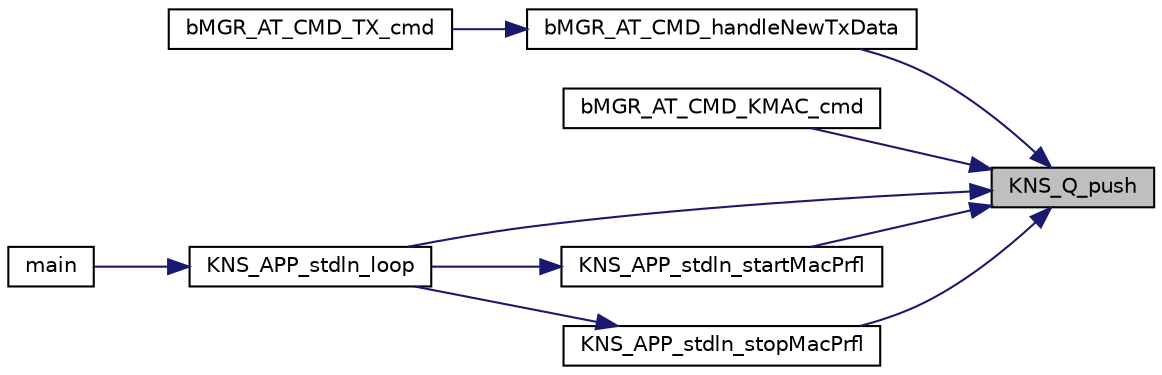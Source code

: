 digraph "KNS_Q_push"
{
 // INTERACTIVE_SVG=YES
 // LATEX_PDF_SIZE
  edge [fontname="Helvetica",fontsize="10",labelfontname="Helvetica",labelfontsize="10"];
  node [fontname="Helvetica",fontsize="10",shape=record];
  rankdir="RL";
  Node1 [label="KNS_Q_push",height=0.2,width=0.4,color="black", fillcolor="grey75", style="filled", fontcolor="black",tooltip="This function is used to push an element into a queue."];
  Node1 -> Node2 [dir="back",color="midnightblue",fontsize="10",style="solid",fontname="Helvetica"];
  Node2 [label="bMGR_AT_CMD_handleNewTxData",height=0.2,width=0.4,color="black", fillcolor="white", style="filled",URL="$d0/d0f/group___m_g_r___a_t___c_m_d.html#gaaa9bdf10c9ac69ef778eea22f8225343",tooltip="Handle new TX data, this is the core function of AT+TX cmd."];
  Node2 -> Node3 [dir="back",color="midnightblue",fontsize="10",style="solid",fontname="Helvetica"];
  Node3 [label="bMGR_AT_CMD_TX_cmd",height=0.2,width=0.4,color="black", fillcolor="white", style="filled",URL="$d0/d0f/group___m_g_r___a_t___c_m_d.html#ga0a4332fc4f8bad99c421588fe542a2bd",tooltip="Process AT command \"AT+TX\" send user data."];
  Node1 -> Node4 [dir="back",color="midnightblue",fontsize="10",style="solid",fontname="Helvetica"];
  Node4 [label="bMGR_AT_CMD_KMAC_cmd",height=0.2,width=0.4,color="black", fillcolor="white", style="filled",URL="$d0/d0f/group___m_g_r___a_t___c_m_d.html#gacc6b6479b50b0c5aed24b2e62448bde0",tooltip="Process AT command \"AT+KMAC\" get/set the Kineis MAC profile."];
  Node1 -> Node5 [dir="back",color="midnightblue",fontsize="10",style="solid",fontname="Helvetica"];
  Node5 [label="KNS_APP_stdln_loop",height=0.2,width=0.4,color="black", fillcolor="white", style="filled",URL="$dd/d41/group___k_n_s___a_p_p.html#ga7dcd894e8e120e17325f7801d136d938",tooltip="This fct is a very basic standalone application."];
  Node5 -> Node6 [dir="back",color="midnightblue",fontsize="10",style="solid",fontname="Helvetica"];
  Node6 [label="main",height=0.2,width=0.4,color="black", fillcolor="white", style="filled",URL="$d0/d29/main_8c.html#a840291bc02cba5474a4cb46a9b9566fe",tooltip="The application entry point."];
  Node1 -> Node7 [dir="back",color="midnightblue",fontsize="10",style="solid",fontname="Helvetica"];
  Node7 [label="KNS_APP_stdln_startMacPrfl",height=0.2,width=0.4,color="black", fillcolor="white", style="filled",URL="$dd/d41/group___k_n_s___a_p_p.html#ga43590921208185253a9503500d5d70d1",tooltip="Start MAC profile for the standalone application."];
  Node7 -> Node5 [dir="back",color="midnightblue",fontsize="10",style="solid",fontname="Helvetica"];
  Node1 -> Node8 [dir="back",color="midnightblue",fontsize="10",style="solid",fontname="Helvetica"];
  Node8 [label="KNS_APP_stdln_stopMacPrfl",height=0.2,width=0.4,color="black", fillcolor="white", style="filled",URL="$dd/d41/group___k_n_s___a_p_p.html#ga4bb02cc43d1bdbd739a38f4ddea0e82b",tooltip="Stop MAC profile for the standalone application."];
  Node8 -> Node5 [dir="back",color="midnightblue",fontsize="10",style="solid",fontname="Helvetica"];
}
